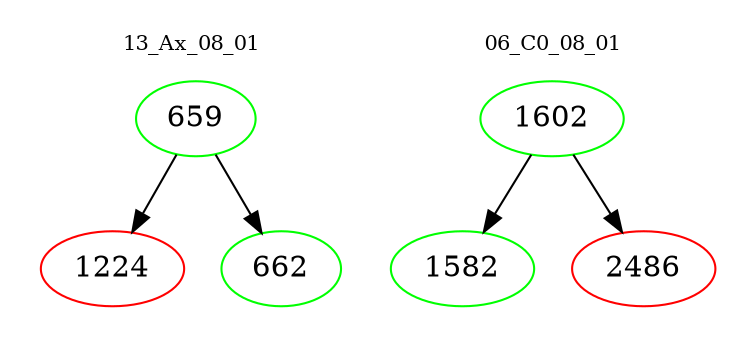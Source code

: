 digraph{
subgraph cluster_0 {
color = white
label = "13_Ax_08_01";
fontsize=10;
T0_659 [label="659", color="green"]
T0_659 -> T0_1224 [color="black"]
T0_1224 [label="1224", color="red"]
T0_659 -> T0_662 [color="black"]
T0_662 [label="662", color="green"]
}
subgraph cluster_1 {
color = white
label = "06_C0_08_01";
fontsize=10;
T1_1602 [label="1602", color="green"]
T1_1602 -> T1_1582 [color="black"]
T1_1582 [label="1582", color="green"]
T1_1602 -> T1_2486 [color="black"]
T1_2486 [label="2486", color="red"]
}
}
